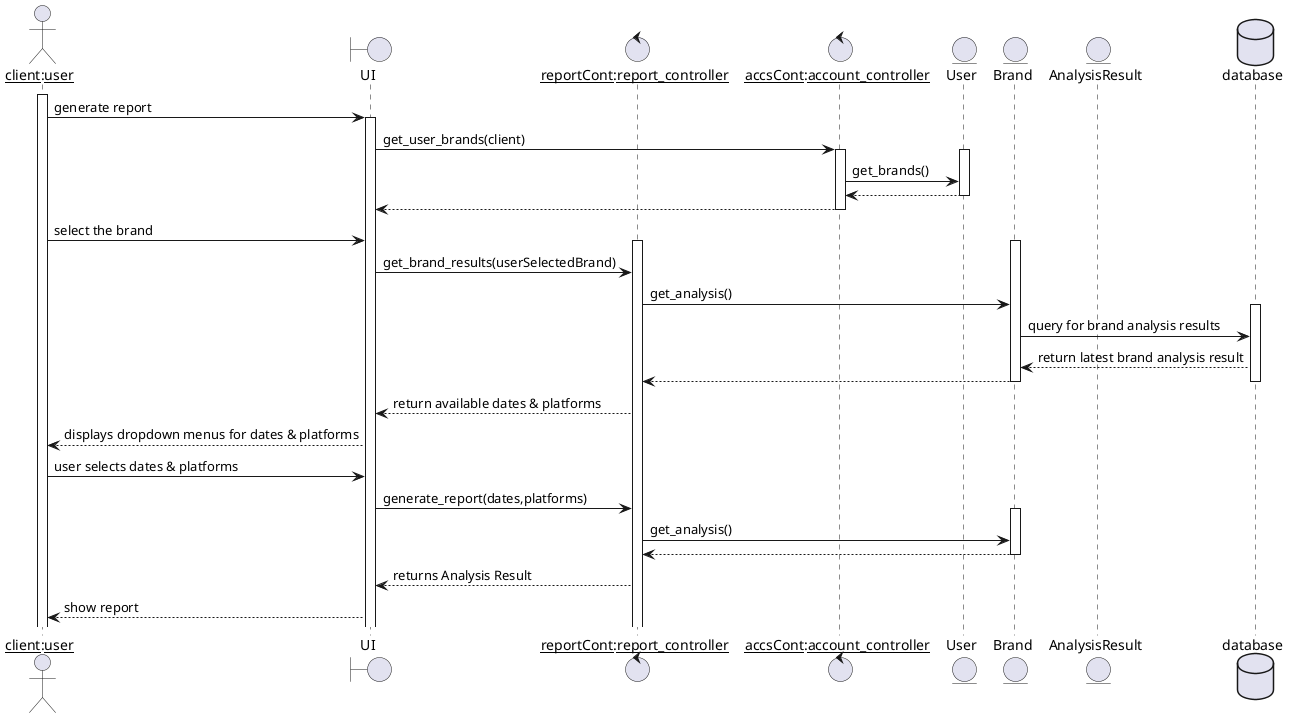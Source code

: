 @startuml
actor "__client__:__user__" as client
boundary UI
control "__reportCont__:__report_controller__" as RC
control "__accsCont__:__account_controller__" as AccsC
entity User
entity Brand
entity AnalysisResult
database database
/'
  1- user selects generate report 
  2- user selects brand   
  3- UI to RC  
  4- RC to DB fetch data  
  5- RC marks the available dates & platforms from the existing brand analysis result to be sent to UI 
  6- UI displays the dates and platforms included on last brand analysis results 
  7- user selects dates & platforms 
  8- UI -> RC : user's choices 
  9- RC formatts report
  10- RC sends report to UI
  11 - UI displays report to user

  2- user enter start and end time  
  3- user select platforms 
  4- UI to RC  
  5- RC to DB fetch data  
  6- RC compares brand latest analysis results with user selected dates & platforms  
   IF DATES AND PLATFORMS ALIGNED WITH USER S CHOICES 
     7- RC formatts report  
     8- RC sends report to UI 
     9- UI shows report to client 
  ELSE  REANALYZE 
    7- RC sends message "" '
'/
/'
    restrict dates to be within range of latest brand analysis results on db & restrict platforms
    otherwise user must reanalyze data and redirected to view analytics page

    Also how to know platforms and dates the latest web scraping done on?
    By fetching data analysis result?
'/
activate client
client -> UI: generate report
activate UI
UI -> AccsC: get_user_brands(client)
activate AccsC

activate User
AccsC -> User: get_brands()
User --> AccsC:
deactivate User
AccsC --> UI:
deactivate AccsC
UI <- client: select the brand
activate RC
activate Brand

UI -> RC : get_brand_results(userSelectedBrand)
RC -> Brand: get_analysis()
activate database
Brand -> database : query for brand analysis results

database --> Brand :return latest brand analysis result
Brand --> RC : 
deactivate database
deactivate Brand

RC --> UI : return available dates & platforms
UI --> client: displays dropdown menus for dates & platforms
client -> UI : user selects dates & platforms
UI -> RC : generate_report(dates,platforms)
activate Brand
RC -> Brand: get_analysis()
Brand --> RC:
deactivate Brand
RC --> UI: returns Analysis Result
UI --> client: show report

/'activate AC
UI -> AC: getAvailablePlatforms()
AC -> database: fetch all available platforms
database --> AC: return all available platform names
AC --> UI: 
UI <- client : select platforms
AC -> Brand: getaltnames()
Brand--> AC: return brand alt names
deactivate Brand

activate DC
AC -> DC : web_scrape(platforms, brand names)
DC --> AC: returns web scrapping results
deactivate DC
AC -> database : adds analysis results
deactivate database
AC --> UI : results are ready
deactivate AC
UI --> client : display results
deactivate UI
deactivate client
'/

@enduml